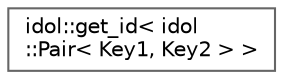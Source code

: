 digraph "Graphical Class Hierarchy"
{
 // LATEX_PDF_SIZE
  bgcolor="transparent";
  edge [fontname=Helvetica,fontsize=10,labelfontname=Helvetica,labelfontsize=10];
  node [fontname=Helvetica,fontsize=10,shape=box,height=0.2,width=0.4];
  rankdir="LR";
  Node0 [id="Node000000",label="idol::get_id\< idol\l::Pair\< Key1, Key2 \> \>",height=0.2,width=0.4,color="grey40", fillcolor="white", style="filled",URL="$structidol_1_1get__id_3_01idol_1_1Pair_3_01Key1_00_01Key2_01_4_01_4.html",tooltip=" "];
}
